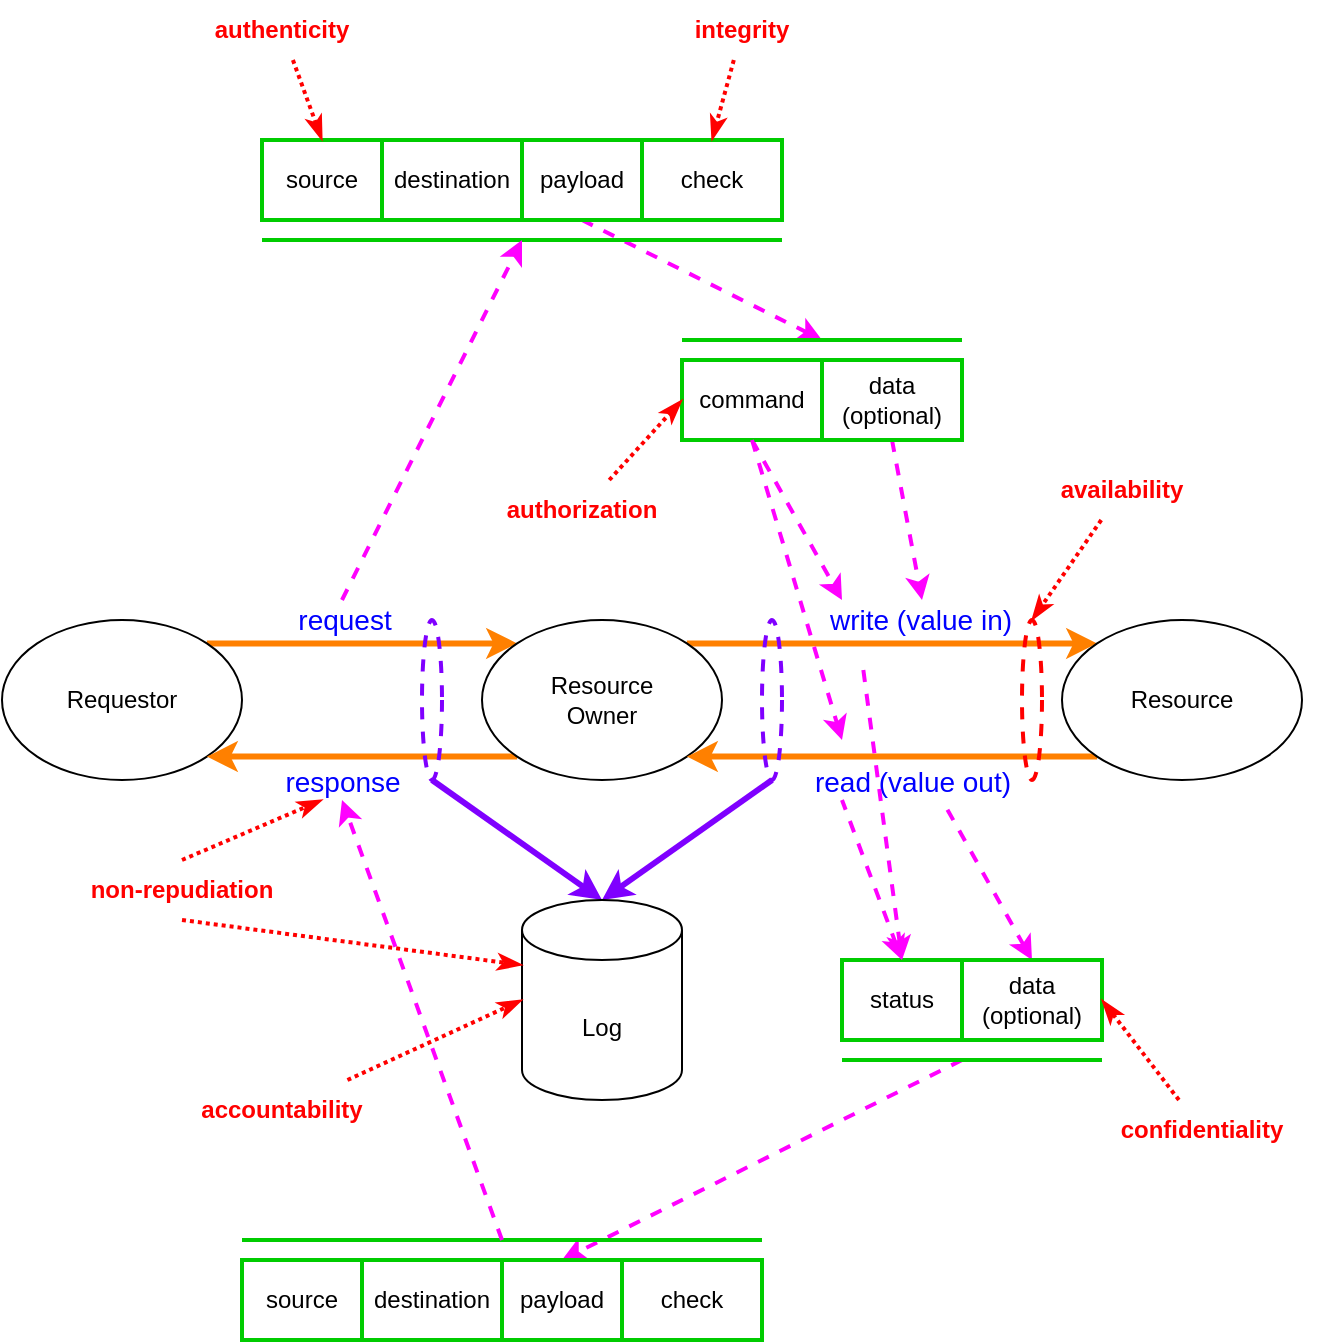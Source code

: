 <mxfile version="20.3.0" type="device"><diagram id="HLCt3dCkvnN2sqw2R_Rt" name="Page-1"><mxGraphModel dx="980" dy="896" grid="1" gridSize="10" guides="1" tooltips="1" connect="1" arrows="1" fold="1" page="0" pageScale="1" pageWidth="850" pageHeight="1100" math="0" shadow="0"><root><mxCell id="0"/><mxCell id="1" parent="0"/><mxCell id="NqA-LnXNSeAlEtRmmRbU-6" style="edgeStyle=orthogonalEdgeStyle;rounded=0;orthogonalLoop=1;jettySize=auto;html=1;exitX=1;exitY=0;exitDx=0;exitDy=0;entryX=0;entryY=0;entryDx=0;entryDy=0;curved=1;strokeWidth=3;strokeColor=#FF8000;" edge="1" parent="1" source="NqA-LnXNSeAlEtRmmRbU-1" target="NqA-LnXNSeAlEtRmmRbU-2"><mxGeometry relative="1" as="geometry"/></mxCell><mxCell id="NqA-LnXNSeAlEtRmmRbU-13" value="&lt;font style=&quot;font-size: 14px;&quot; color=&quot;#0000ff&quot;&gt;request&lt;/font&gt;" style="edgeLabel;html=1;align=center;verticalAlign=middle;resizable=0;points=[];" vertex="1" connectable="0" parent="NqA-LnXNSeAlEtRmmRbU-6"><mxGeometry x="-0.133" relative="1" as="geometry"><mxPoint x="1" y="-12" as="offset"/></mxGeometry></mxCell><mxCell id="NqA-LnXNSeAlEtRmmRbU-1" value="Requestor" style="ellipse;whiteSpace=wrap;html=1;" vertex="1" parent="1"><mxGeometry x="400" y="420" width="120" height="80" as="geometry"/></mxCell><mxCell id="NqA-LnXNSeAlEtRmmRbU-7" style="edgeStyle=orthogonalEdgeStyle;rounded=0;orthogonalLoop=1;jettySize=auto;html=1;exitX=0;exitY=1;exitDx=0;exitDy=0;entryX=1;entryY=1;entryDx=0;entryDy=0;curved=1;strokeWidth=3;strokeColor=#FF8000;" edge="1" parent="1" source="NqA-LnXNSeAlEtRmmRbU-2" target="NqA-LnXNSeAlEtRmmRbU-1"><mxGeometry relative="1" as="geometry"/></mxCell><mxCell id="NqA-LnXNSeAlEtRmmRbU-14" value="response" style="edgeLabel;html=1;align=center;verticalAlign=middle;resizable=0;points=[];fontSize=14;fontColor=#0000FF;" vertex="1" connectable="0" parent="NqA-LnXNSeAlEtRmmRbU-7"><mxGeometry x="-0.267" y="-1" relative="1" as="geometry"><mxPoint x="-31" y="13" as="offset"/></mxGeometry></mxCell><mxCell id="NqA-LnXNSeAlEtRmmRbU-8" style="edgeStyle=orthogonalEdgeStyle;rounded=0;orthogonalLoop=1;jettySize=auto;html=1;exitX=1;exitY=0;exitDx=0;exitDy=0;entryX=0;entryY=0;entryDx=0;entryDy=0;curved=1;strokeWidth=3;strokeColor=#FF8000;" edge="1" parent="1" source="NqA-LnXNSeAlEtRmmRbU-2" target="NqA-LnXNSeAlEtRmmRbU-3"><mxGeometry relative="1" as="geometry"/></mxCell><mxCell id="NqA-LnXNSeAlEtRmmRbU-15" value="write (value in)" style="edgeLabel;html=1;align=center;verticalAlign=middle;resizable=0;points=[];fontSize=14;fontColor=#0000FF;" vertex="1" connectable="0" parent="NqA-LnXNSeAlEtRmmRbU-8"><mxGeometry x="-0.236" y="2" relative="1" as="geometry"><mxPoint x="38" y="-10" as="offset"/></mxGeometry></mxCell><mxCell id="NqA-LnXNSeAlEtRmmRbU-12" style="rounded=0;orthogonalLoop=1;jettySize=auto;html=1;exitX=0.5;exitY=1;exitDx=0;exitDy=0;strokeWidth=3;strokeColor=#7F00FF;entryX=0.5;entryY=0;entryDx=0;entryDy=0;entryPerimeter=0;" edge="1" parent="1" source="NqA-LnXNSeAlEtRmmRbU-19" target="NqA-LnXNSeAlEtRmmRbU-17"><mxGeometry relative="1" as="geometry"><mxPoint x="700" y="670" as="targetPoint"/></mxGeometry></mxCell><mxCell id="NqA-LnXNSeAlEtRmmRbU-2" value="Resource&lt;br&gt;Owner" style="ellipse;whiteSpace=wrap;html=1;" vertex="1" parent="1"><mxGeometry x="640" y="420" width="120" height="80" as="geometry"/></mxCell><mxCell id="NqA-LnXNSeAlEtRmmRbU-9" style="edgeStyle=orthogonalEdgeStyle;rounded=0;orthogonalLoop=1;jettySize=auto;html=1;exitX=0;exitY=1;exitDx=0;exitDy=0;entryX=1;entryY=1;entryDx=0;entryDy=0;curved=1;strokeWidth=3;strokeColor=#FF8000;" edge="1" parent="1" source="NqA-LnXNSeAlEtRmmRbU-3" target="NqA-LnXNSeAlEtRmmRbU-2"><mxGeometry relative="1" as="geometry"/></mxCell><mxCell id="NqA-LnXNSeAlEtRmmRbU-16" value="read (value out)" style="edgeLabel;html=1;align=center;verticalAlign=middle;resizable=0;points=[];fontSize=14;fontColor=#0000FF;" vertex="1" connectable="0" parent="NqA-LnXNSeAlEtRmmRbU-9"><mxGeometry x="0.082" relative="1" as="geometry"><mxPoint x="18" y="12" as="offset"/></mxGeometry></mxCell><mxCell id="NqA-LnXNSeAlEtRmmRbU-11" style="rounded=0;orthogonalLoop=1;jettySize=auto;html=1;exitX=0.5;exitY=1;exitDx=0;exitDy=0;entryX=0.5;entryY=0;entryDx=0;entryDy=0;strokeWidth=3;strokeColor=#7F00FF;entryPerimeter=0;" edge="1" parent="1" source="NqA-LnXNSeAlEtRmmRbU-18" target="NqA-LnXNSeAlEtRmmRbU-17"><mxGeometry relative="1" as="geometry"/></mxCell><mxCell id="NqA-LnXNSeAlEtRmmRbU-3" value="Resource" style="ellipse;whiteSpace=wrap;html=1;" vertex="1" parent="1"><mxGeometry x="930" y="420" width="120" height="80" as="geometry"/></mxCell><mxCell id="NqA-LnXNSeAlEtRmmRbU-17" value="&lt;font color=&quot;#000000&quot; style=&quot;font-size: 12px;&quot;&gt;Log&lt;/font&gt;" style="shape=cylinder3;whiteSpace=wrap;html=1;boundedLbl=1;backgroundOutline=1;size=15;fontSize=14;fontColor=#0000FF;" vertex="1" parent="1"><mxGeometry x="660" y="560" width="80" height="100" as="geometry"/></mxCell><mxCell id="NqA-LnXNSeAlEtRmmRbU-18" value="" style="ellipse;whiteSpace=wrap;html=1;fontSize=12;fontColor=#000000;dashed=1;strokeColor=#7F00FF;fillColor=none;strokeWidth=2;" vertex="1" parent="1"><mxGeometry x="780" y="420" width="10" height="80" as="geometry"/></mxCell><mxCell id="NqA-LnXNSeAlEtRmmRbU-19" value="" style="ellipse;whiteSpace=wrap;html=1;fontSize=12;fontColor=#000000;dashed=1;strokeColor=#7F00FF;fillColor=none;strokeWidth=2;" vertex="1" parent="1"><mxGeometry x="610" y="420" width="10" height="80" as="geometry"/></mxCell><mxCell id="NqA-LnXNSeAlEtRmmRbU-20" value="status" style="rounded=0;whiteSpace=wrap;html=1;strokeColor=#00CC00;fontSize=12;fontColor=#000000;fillColor=none;strokeWidth=2;" vertex="1" parent="1"><mxGeometry x="820" y="590" width="60" height="40" as="geometry"/></mxCell><mxCell id="NqA-LnXNSeAlEtRmmRbU-26" style="edgeStyle=none;rounded=0;orthogonalLoop=1;jettySize=auto;html=1;exitX=0.5;exitY=0;exitDx=0;exitDy=0;dashed=1;strokeColor=#FF00FF;strokeWidth=2;fontSize=12;fontColor=#000000;startArrow=classic;startFill=1;endArrow=none;endFill=0;" edge="1" parent="1" source="NqA-LnXNSeAlEtRmmRbU-21"><mxGeometry relative="1" as="geometry"><mxPoint x="870" y="510" as="targetPoint"/></mxGeometry></mxCell><mxCell id="NqA-LnXNSeAlEtRmmRbU-21" value="data&lt;br&gt;(optional)" style="rounded=0;whiteSpace=wrap;html=1;strokeColor=#00CC00;fontSize=12;fontColor=#000000;fillColor=none;strokeWidth=2;" vertex="1" parent="1"><mxGeometry x="880" y="590" width="70" height="40" as="geometry"/></mxCell><mxCell id="NqA-LnXNSeAlEtRmmRbU-25" style="edgeStyle=none;rounded=0;orthogonalLoop=1;jettySize=auto;html=1;strokeColor=#FF00FF;strokeWidth=2;fontSize=12;fontColor=#000000;dashed=1;exitX=0.5;exitY=1;exitDx=0;exitDy=0;" edge="1" parent="1" source="NqA-LnXNSeAlEtRmmRbU-22"><mxGeometry relative="1" as="geometry"><mxPoint x="820" y="410" as="targetPoint"/></mxGeometry></mxCell><mxCell id="NqA-LnXNSeAlEtRmmRbU-22" value="command" style="rounded=0;whiteSpace=wrap;html=1;strokeColor=#00CC00;fontSize=12;fontColor=#000000;fillColor=none;strokeWidth=2;" vertex="1" parent="1"><mxGeometry x="740" y="290" width="70" height="40" as="geometry"/></mxCell><mxCell id="NqA-LnXNSeAlEtRmmRbU-24" style="edgeStyle=none;rounded=0;orthogonalLoop=1;jettySize=auto;html=1;exitX=0.5;exitY=1;exitDx=0;exitDy=0;strokeColor=#FF00FF;strokeWidth=2;fontSize=12;fontColor=#000000;dashed=1;" edge="1" parent="1" source="NqA-LnXNSeAlEtRmmRbU-23"><mxGeometry relative="1" as="geometry"><mxPoint x="860" y="410" as="targetPoint"/></mxGeometry></mxCell><mxCell id="NqA-LnXNSeAlEtRmmRbU-23" value="data&lt;br&gt;(optional)" style="rounded=0;whiteSpace=wrap;html=1;strokeColor=#00CC00;fontSize=12;fontColor=#000000;fillColor=none;strokeWidth=2;" vertex="1" parent="1"><mxGeometry x="810" y="290" width="70" height="40" as="geometry"/></mxCell><mxCell id="NqA-LnXNSeAlEtRmmRbU-36" style="edgeStyle=none;rounded=0;orthogonalLoop=1;jettySize=auto;html=1;dashed=1;strokeColor=#FF00FF;strokeWidth=2;fontSize=12;fontColor=#000000;startArrow=none;startFill=0;endArrow=classic;endFill=1;entryX=0.5;entryY=0;entryDx=0;entryDy=0;" edge="1" parent="1" target="NqA-LnXNSeAlEtRmmRbU-27"><mxGeometry relative="1" as="geometry"><mxPoint x="970" y="810" as="targetPoint"/><mxPoint x="880" y="640" as="sourcePoint"/></mxGeometry></mxCell><mxCell id="NqA-LnXNSeAlEtRmmRbU-27" value="payload" style="rounded=0;whiteSpace=wrap;html=1;strokeColor=#00CC00;fontSize=12;fontColor=#000000;fillColor=none;strokeWidth=2;" vertex="1" parent="1"><mxGeometry x="650" y="740" width="60" height="40" as="geometry"/></mxCell><mxCell id="NqA-LnXNSeAlEtRmmRbU-28" value="check" style="rounded=0;whiteSpace=wrap;html=1;strokeColor=#00CC00;fontSize=12;fontColor=#000000;fillColor=none;strokeWidth=2;" vertex="1" parent="1"><mxGeometry x="710" y="740" width="70" height="40" as="geometry"/></mxCell><mxCell id="NqA-LnXNSeAlEtRmmRbU-29" value="source" style="rounded=0;whiteSpace=wrap;html=1;strokeColor=#00CC00;fontSize=12;fontColor=#000000;fillColor=none;strokeWidth=2;" vertex="1" parent="1"><mxGeometry x="520" y="740" width="60" height="40" as="geometry"/></mxCell><mxCell id="NqA-LnXNSeAlEtRmmRbU-30" value="destination" style="rounded=0;whiteSpace=wrap;html=1;strokeColor=#00CC00;fontSize=12;fontColor=#000000;fillColor=none;strokeWidth=2;" vertex="1" parent="1"><mxGeometry x="580" y="740" width="70" height="40" as="geometry"/></mxCell><mxCell id="NqA-LnXNSeAlEtRmmRbU-35" style="edgeStyle=none;rounded=0;orthogonalLoop=1;jettySize=auto;html=1;exitX=0.5;exitY=1;exitDx=0;exitDy=0;dashed=1;strokeColor=#FF00FF;strokeWidth=2;fontSize=12;fontColor=#000000;startArrow=none;startFill=0;endArrow=classic;endFill=1;" edge="1" parent="1" source="NqA-LnXNSeAlEtRmmRbU-31"><mxGeometry relative="1" as="geometry"><mxPoint x="810" y="280" as="targetPoint"/></mxGeometry></mxCell><mxCell id="NqA-LnXNSeAlEtRmmRbU-31" value="payload" style="rounded=0;whiteSpace=wrap;html=1;strokeColor=#00CC00;fontSize=12;fontColor=#000000;fillColor=none;strokeWidth=2;" vertex="1" parent="1"><mxGeometry x="660" y="180" width="60" height="40" as="geometry"/></mxCell><mxCell id="NqA-LnXNSeAlEtRmmRbU-32" value="check" style="rounded=0;whiteSpace=wrap;html=1;strokeColor=#00CC00;fontSize=12;fontColor=#000000;fillColor=none;strokeWidth=2;" vertex="1" parent="1"><mxGeometry x="720" y="180" width="70" height="40" as="geometry"/></mxCell><mxCell id="NqA-LnXNSeAlEtRmmRbU-33" value="source" style="rounded=0;whiteSpace=wrap;html=1;strokeColor=#00CC00;fontSize=12;fontColor=#000000;fillColor=none;strokeWidth=2;" vertex="1" parent="1"><mxGeometry x="530" y="180" width="60" height="40" as="geometry"/></mxCell><mxCell id="NqA-LnXNSeAlEtRmmRbU-34" value="destination" style="rounded=0;whiteSpace=wrap;html=1;strokeColor=#00CC00;fontSize=12;fontColor=#000000;fillColor=none;strokeWidth=2;" vertex="1" parent="1"><mxGeometry x="590" y="180" width="70" height="40" as="geometry"/></mxCell><mxCell id="NqA-LnXNSeAlEtRmmRbU-37" value="" style="endArrow=none;html=1;rounded=0;strokeColor=#00CC00;strokeWidth=2;fontSize=12;fontColor=#000000;" edge="1" parent="1"><mxGeometry width="50" height="50" relative="1" as="geometry"><mxPoint x="820" y="640" as="sourcePoint"/><mxPoint x="950" y="640" as="targetPoint"/></mxGeometry></mxCell><mxCell id="NqA-LnXNSeAlEtRmmRbU-38" value="" style="endArrow=none;html=1;rounded=0;strokeColor=#00CC00;strokeWidth=2;fontSize=12;fontColor=#000000;" edge="1" parent="1"><mxGeometry width="50" height="50" relative="1" as="geometry"><mxPoint x="740" y="280" as="sourcePoint"/><mxPoint x="880" y="280" as="targetPoint"/></mxGeometry></mxCell><mxCell id="NqA-LnXNSeAlEtRmmRbU-39" value="" style="endArrow=none;html=1;rounded=0;strokeColor=#00CC00;strokeWidth=2;fontSize=12;fontColor=#000000;" edge="1" parent="1"><mxGeometry width="50" height="50" relative="1" as="geometry"><mxPoint x="520" y="730" as="sourcePoint"/><mxPoint x="780" y="730" as="targetPoint"/></mxGeometry></mxCell><mxCell id="NqA-LnXNSeAlEtRmmRbU-40" value="" style="endArrow=none;html=1;rounded=0;strokeColor=#00CC00;strokeWidth=2;fontSize=12;fontColor=#000000;" edge="1" parent="1"><mxGeometry width="50" height="50" relative="1" as="geometry"><mxPoint x="530" y="230" as="sourcePoint"/><mxPoint x="790" y="230" as="targetPoint"/></mxGeometry></mxCell><mxCell id="NqA-LnXNSeAlEtRmmRbU-41" style="edgeStyle=none;rounded=0;orthogonalLoop=1;jettySize=auto;html=1;dashed=1;strokeColor=#FF00FF;strokeWidth=2;fontSize=12;fontColor=#000000;startArrow=none;startFill=0;endArrow=classic;endFill=1;" edge="1" parent="1"><mxGeometry relative="1" as="geometry"><mxPoint x="660" y="230" as="targetPoint"/><mxPoint x="570" y="410" as="sourcePoint"/></mxGeometry></mxCell><mxCell id="NqA-LnXNSeAlEtRmmRbU-42" style="edgeStyle=none;rounded=0;orthogonalLoop=1;jettySize=auto;html=1;dashed=1;strokeColor=#FF00FF;strokeWidth=2;fontSize=12;fontColor=#000000;startArrow=none;startFill=0;endArrow=classic;endFill=1;" edge="1" parent="1"><mxGeometry relative="1" as="geometry"><mxPoint x="570" y="510" as="targetPoint"/><mxPoint x="650" y="730" as="sourcePoint"/></mxGeometry></mxCell><mxCell id="NqA-LnXNSeAlEtRmmRbU-51" style="edgeStyle=none;rounded=0;orthogonalLoop=1;jettySize=auto;html=1;entryX=0.5;entryY=0;entryDx=0;entryDy=0;strokeColor=#FF0000;strokeWidth=2;fontSize=12;fontColor=#FF0000;startArrow=none;startFill=0;endArrow=classicThin;endFill=1;dashed=1;dashPattern=1 1;" edge="1" parent="1" source="NqA-LnXNSeAlEtRmmRbU-43" target="NqA-LnXNSeAlEtRmmRbU-33"><mxGeometry relative="1" as="geometry"/></mxCell><mxCell id="NqA-LnXNSeAlEtRmmRbU-43" value="&lt;font color=&quot;#ff0000&quot;&gt;&lt;b&gt;authenticity&lt;/b&gt;&lt;/font&gt;" style="text;html=1;strokeColor=none;fillColor=none;align=center;verticalAlign=middle;whiteSpace=wrap;rounded=0;strokeWidth=2;fontSize=12;fontColor=#000000;" vertex="1" parent="1"><mxGeometry x="480" y="110" width="120" height="30" as="geometry"/></mxCell><mxCell id="NqA-LnXNSeAlEtRmmRbU-52" style="edgeStyle=none;rounded=0;orthogonalLoop=1;jettySize=auto;html=1;entryX=0;entryY=0.5;entryDx=0;entryDy=0;dashed=1;dashPattern=1 1;strokeColor=#FF0000;strokeWidth=2;fontSize=12;fontColor=#FF0000;startArrow=none;startFill=0;endArrow=classicThin;endFill=1;" edge="1" parent="1" source="NqA-LnXNSeAlEtRmmRbU-44" target="NqA-LnXNSeAlEtRmmRbU-22"><mxGeometry relative="1" as="geometry"/></mxCell><mxCell id="NqA-LnXNSeAlEtRmmRbU-44" value="&lt;font color=&quot;#ff0000&quot;&gt;&lt;b&gt;authorization&lt;/b&gt;&lt;/font&gt;" style="text;html=1;strokeColor=none;fillColor=none;align=center;verticalAlign=middle;whiteSpace=wrap;rounded=0;strokeWidth=2;fontSize=12;fontColor=#000000;" vertex="1" parent="1"><mxGeometry x="630" y="350" width="120" height="30" as="geometry"/></mxCell><mxCell id="NqA-LnXNSeAlEtRmmRbU-54" style="edgeStyle=none;rounded=0;orthogonalLoop=1;jettySize=auto;html=1;entryX=0.5;entryY=0;entryDx=0;entryDy=0;dashed=1;dashPattern=1 1;strokeColor=#FF0000;strokeWidth=2;fontSize=12;fontColor=#FF0000;startArrow=none;startFill=0;endArrow=classicThin;endFill=1;" edge="1" parent="1" source="NqA-LnXNSeAlEtRmmRbU-45" target="NqA-LnXNSeAlEtRmmRbU-32"><mxGeometry relative="1" as="geometry"/></mxCell><mxCell id="NqA-LnXNSeAlEtRmmRbU-45" value="&lt;font color=&quot;#ff0000&quot;&gt;&lt;b&gt;integrity&lt;/b&gt;&lt;/font&gt;" style="text;html=1;strokeColor=none;fillColor=none;align=center;verticalAlign=middle;whiteSpace=wrap;rounded=0;strokeWidth=2;fontSize=12;fontColor=#000000;" vertex="1" parent="1"><mxGeometry x="710" y="110" width="120" height="30" as="geometry"/></mxCell><mxCell id="NqA-LnXNSeAlEtRmmRbU-55" style="edgeStyle=none;rounded=0;orthogonalLoop=1;jettySize=auto;html=1;dashed=1;dashPattern=1 1;strokeColor=#FF0000;strokeWidth=2;fontSize=12;fontColor=#FF0000;startArrow=none;startFill=0;endArrow=classicThin;endFill=1;exitX=0.5;exitY=0;exitDx=0;exitDy=0;" edge="1" parent="1" source="NqA-LnXNSeAlEtRmmRbU-46"><mxGeometry relative="1" as="geometry"><mxPoint x="560" y="510" as="targetPoint"/></mxGeometry></mxCell><mxCell id="NqA-LnXNSeAlEtRmmRbU-46" value="&lt;font color=&quot;#ff0000&quot;&gt;&lt;b&gt;non-repudiation&lt;/b&gt;&lt;/font&gt;" style="text;html=1;strokeColor=none;fillColor=none;align=center;verticalAlign=middle;whiteSpace=wrap;rounded=0;strokeWidth=2;fontSize=12;fontColor=#000000;" vertex="1" parent="1"><mxGeometry x="430" y="540" width="120" height="30" as="geometry"/></mxCell><mxCell id="NqA-LnXNSeAlEtRmmRbU-58" style="edgeStyle=none;rounded=0;orthogonalLoop=1;jettySize=auto;html=1;dashed=1;dashPattern=1 1;strokeColor=#FF0000;strokeWidth=2;fontSize=12;fontColor=#FF0000;startArrow=none;startFill=0;endArrow=classicThin;endFill=1;entryX=1;entryY=0.5;entryDx=0;entryDy=0;" edge="1" parent="1" source="NqA-LnXNSeAlEtRmmRbU-47" target="NqA-LnXNSeAlEtRmmRbU-21"><mxGeometry relative="1" as="geometry"><mxPoint x="910" y="510" as="targetPoint"/></mxGeometry></mxCell><mxCell id="NqA-LnXNSeAlEtRmmRbU-47" value="&lt;font color=&quot;#ff0000&quot;&gt;&lt;b&gt;confidentiality&lt;/b&gt;&lt;/font&gt;" style="text;html=1;strokeColor=none;fillColor=none;align=center;verticalAlign=middle;whiteSpace=wrap;rounded=0;strokeWidth=2;fontSize=12;fontColor=#000000;" vertex="1" parent="1"><mxGeometry x="940" y="660" width="120" height="30" as="geometry"/></mxCell><mxCell id="NqA-LnXNSeAlEtRmmRbU-56" style="edgeStyle=none;rounded=0;orthogonalLoop=1;jettySize=auto;html=1;entryX=0.5;entryY=0;entryDx=0;entryDy=0;dashed=1;dashPattern=1 1;strokeColor=#FF0000;strokeWidth=2;fontSize=12;fontColor=#FF0000;startArrow=none;startFill=0;endArrow=classicThin;endFill=1;" edge="1" parent="1" source="NqA-LnXNSeAlEtRmmRbU-49" target="NqA-LnXNSeAlEtRmmRbU-65"><mxGeometry relative="1" as="geometry"/></mxCell><mxCell id="NqA-LnXNSeAlEtRmmRbU-49" value="&lt;font color=&quot;#ff0000&quot;&gt;&lt;b&gt;availability&lt;/b&gt;&lt;/font&gt;" style="text;html=1;strokeColor=none;fillColor=none;align=center;verticalAlign=middle;whiteSpace=wrap;rounded=0;strokeWidth=2;fontSize=12;fontColor=#000000;" vertex="1" parent="1"><mxGeometry x="900" y="340" width="120" height="30" as="geometry"/></mxCell><mxCell id="NqA-LnXNSeAlEtRmmRbU-57" style="edgeStyle=none;rounded=0;orthogonalLoop=1;jettySize=auto;html=1;entryX=0;entryY=0.5;entryDx=0;entryDy=0;entryPerimeter=0;dashed=1;dashPattern=1 1;strokeColor=#FF0000;strokeWidth=2;fontSize=12;fontColor=#FF0000;startArrow=none;startFill=0;endArrow=classicThin;endFill=1;" edge="1" parent="1" source="NqA-LnXNSeAlEtRmmRbU-50" target="NqA-LnXNSeAlEtRmmRbU-17"><mxGeometry relative="1" as="geometry"/></mxCell><mxCell id="NqA-LnXNSeAlEtRmmRbU-50" value="&lt;font color=&quot;#ff0000&quot;&gt;&lt;b&gt;accountability&lt;/b&gt;&lt;/font&gt;" style="text;html=1;strokeColor=none;fillColor=none;align=center;verticalAlign=middle;whiteSpace=wrap;rounded=0;strokeWidth=2;fontSize=12;fontColor=#000000;" vertex="1" parent="1"><mxGeometry x="480" y="650" width="120" height="30" as="geometry"/></mxCell><mxCell id="NqA-LnXNSeAlEtRmmRbU-59" style="edgeStyle=none;rounded=0;orthogonalLoop=1;jettySize=auto;html=1;exitX=0.5;exitY=0;exitDx=0;exitDy=0;dashed=1;strokeColor=#FF00FF;strokeWidth=2;fontSize=12;fontColor=#000000;startArrow=classic;startFill=1;endArrow=none;endFill=0;" edge="1" parent="1" source="NqA-LnXNSeAlEtRmmRbU-20"><mxGeometry relative="1" as="geometry"><mxPoint x="820" y="510" as="targetPoint"/><mxPoint x="885" y="600" as="sourcePoint"/></mxGeometry></mxCell><mxCell id="NqA-LnXNSeAlEtRmmRbU-61" style="edgeStyle=none;rounded=0;orthogonalLoop=1;jettySize=auto;html=1;strokeColor=#FF00FF;strokeWidth=2;fontSize=12;fontColor=#000000;dashed=1;exitX=0.5;exitY=1;exitDx=0;exitDy=0;" edge="1" parent="1" source="NqA-LnXNSeAlEtRmmRbU-22"><mxGeometry relative="1" as="geometry"><mxPoint x="820" y="480" as="targetPoint"/><mxPoint x="818" y="340" as="sourcePoint"/></mxGeometry></mxCell><mxCell id="NqA-LnXNSeAlEtRmmRbU-62" style="edgeStyle=none;rounded=0;orthogonalLoop=1;jettySize=auto;html=1;dashed=1;dashPattern=1 1;strokeColor=#FF0000;strokeWidth=2;fontSize=12;fontColor=#FF0000;startArrow=none;startFill=0;endArrow=classicThin;endFill=1;entryX=0;entryY=0;entryDx=0;entryDy=32.5;entryPerimeter=0;exitX=0.5;exitY=1;exitDx=0;exitDy=0;" edge="1" parent="1" source="NqA-LnXNSeAlEtRmmRbU-46" target="NqA-LnXNSeAlEtRmmRbU-17"><mxGeometry relative="1" as="geometry"><mxPoint x="560" y="520" as="targetPoint"/><mxPoint x="490.769" y="570" as="sourcePoint"/></mxGeometry></mxCell><mxCell id="NqA-LnXNSeAlEtRmmRbU-64" style="edgeStyle=none;rounded=0;orthogonalLoop=1;jettySize=auto;html=1;exitX=0.5;exitY=0;exitDx=0;exitDy=0;dashed=1;strokeColor=#FF00FF;strokeWidth=2;fontSize=12;fontColor=#000000;startArrow=classic;startFill=1;endArrow=none;endFill=0;" edge="1" parent="1" source="NqA-LnXNSeAlEtRmmRbU-20"><mxGeometry relative="1" as="geometry"><mxPoint x="830" y="440" as="targetPoint"/><mxPoint x="820" y="600" as="sourcePoint"/></mxGeometry></mxCell><mxCell id="NqA-LnXNSeAlEtRmmRbU-65" value="" style="ellipse;whiteSpace=wrap;html=1;fontSize=12;fontColor=#000000;dashed=1;strokeColor=#FF0000;fillColor=none;strokeWidth=2;" vertex="1" parent="1"><mxGeometry x="910" y="420" width="10" height="80" as="geometry"/></mxCell></root></mxGraphModel></diagram></mxfile>